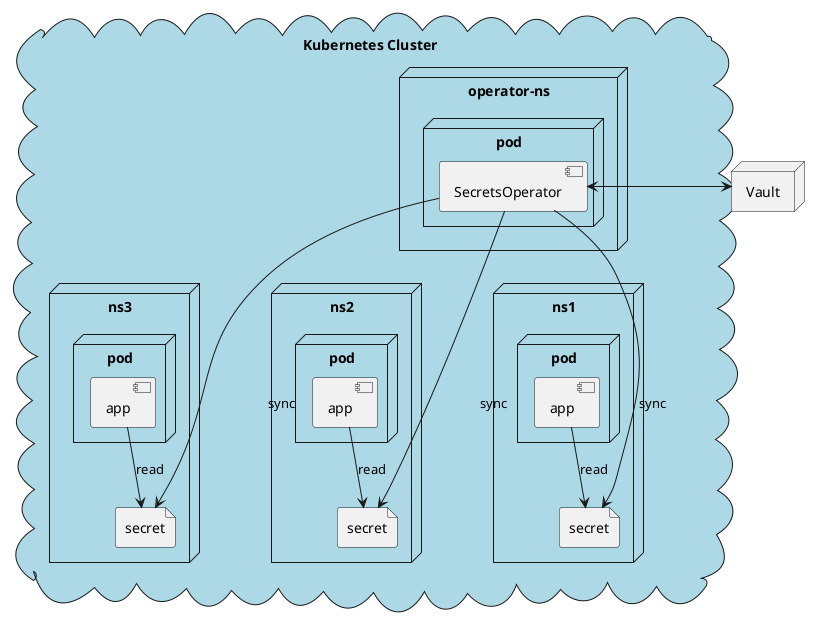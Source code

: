@startuml
node Vault as vault
cloud "Kubernetes Cluster"#LightBlue {
    node operator-ns {
    node pod {
        component SecretsOperator as operator
    }
    }
    operator <-> vault
    node ns1 {
        file secret as secret1
        node pod as pod1 {
            component app as app1
        }
        app1 --> secret1 : read
    }
    node ns2 {
        file secret as secret2
        node pod as pod2 {
            component app as app2
        }
        app2 --> secret2 : read
    }
    node ns3 {
        file secret as secret3
        node pod as pod3 {
            component app as app3
        }
        app3 --> secret3 : read
    }
    operator ---> secret1 : sync
    operator ---> secret2 : sync
    operator ---> secret3 : sync

}
@enduml

@startuml
title Deployment with Vault in Kubernetes
cloud "Kubernetes Cluster"#LightBlue {
    node vault-ns {
        node Vault as vault
    }
    node operator-ns {
        node SecretsOperator as operator
    }
    operator <-> vault
    node ns1 {
        file "static-secret" as secret1
        node pod as pod1 {
            component app as app1
        }
        app1 --> secret1 : read
    }
    node ns2 {
        file "dynamic-secret" as secret2
        node pod as pod2 {
            component app as app2
        }
        app2 --> secret2 : read
    }
    node ns3 {
        file "pki-secret" as secret3
        node pod as pod3 {
            component app as app3
        }
        app3 --> secret3 : read
    }
    operator ---> secret1 : sync
    operator ---> secret2 : sync
    operator ---> secret3 : sync

}
caption deployment figure 1
@enduml

@startuml
title Deployment Detailed
cloud "Kubernetes Cluster"#LightBlue {
    node vault-ns {
        node Vault as vault
    }
    node operator-ns {
        folder CRs as crs1 {
            file "VaultConnection"
        }
        node SecretsOperator as operator
    }
    operator -[dashed]-> crs1 : read
    operator -[dotted]0 vault

    node tenant-ns {
        folder CRs {
            file "VaultPKI"
            file "VaultAuth"
        }
        folder "K8S Secrets" {
            file "pki1" as secret1
        }
        node pod as pod1 {
            component app1
        }
        app1 --> secret1 : mount /etc/secrets
    }
    operator -[dashed]-> CRs : read
    operator -[dotted]-> secret1 : sync

}
caption deployment figure 2
@enduml

@startuml
autonumber
title CD Pipeline Example
skinparam {
    BackgroundColor LightBlue
    sequenceMessageAlign left
}

actor "Alice" as deployer
participant "CD Agent: ArgoCD/Flux" as cd
participant application as app
participant "Kubernetes Scheduler" as k8s
collections "GitOps Repo" as repo

deployer -> repo : Push Secrets Operator Helm Chart resource
cd <- repo : Helm install the Secrets Operator
k8s -> k8s : Brings up the Secrets Operator Pod
deployer -> repo : Push Secrets CRs and Application spec
cd <- repo : Apply Secret CRs and Application spec
k8s -> k8s : Brings up the Application Pod and its Secrets
caption deployment figure 3
@enduml
